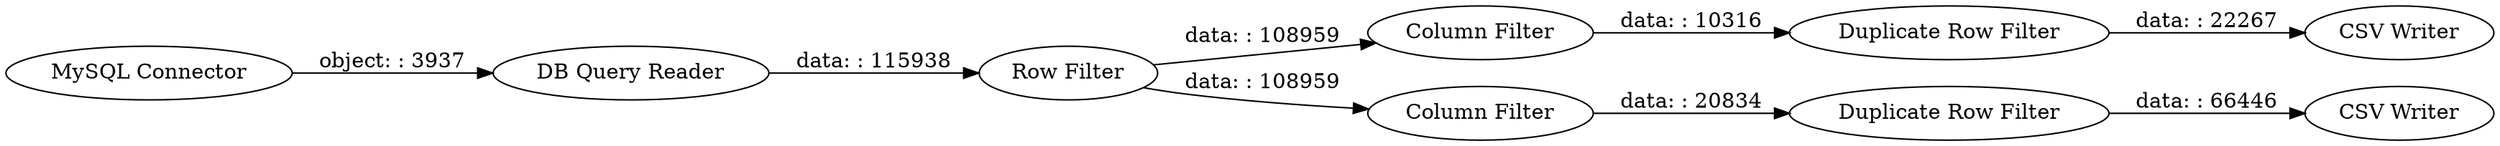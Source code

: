 digraph {
	"-5396998159217159241_10" [label="Column Filter"]
	"-5396998159217159241_4" [label="Duplicate Row Filter"]
	"-5396998159217159241_3" [label="Column Filter"]
	"-5396998159217159241_12" [label="CSV Writer"]
	"-5396998159217159241_8" [label="MySQL Connector"]
	"-5396998159217159241_11" [label="Duplicate Row Filter"]
	"-5396998159217159241_7" [label="CSV Writer"]
	"-5396998159217159241_9" [label="DB Query Reader"]
	"-5396998159217159241_2" [label="Row Filter"]
	"-5396998159217159241_8" -> "-5396998159217159241_9" [label="object: : 3937"]
	"-5396998159217159241_2" -> "-5396998159217159241_3" [label="data: : 108959"]
	"-5396998159217159241_4" -> "-5396998159217159241_7" [label="data: : 66446"]
	"-5396998159217159241_2" -> "-5396998159217159241_10" [label="data: : 108959"]
	"-5396998159217159241_11" -> "-5396998159217159241_12" [label="data: : 22267"]
	"-5396998159217159241_3" -> "-5396998159217159241_4" [label="data: : 20834"]
	"-5396998159217159241_10" -> "-5396998159217159241_11" [label="data: : 10316"]
	"-5396998159217159241_9" -> "-5396998159217159241_2" [label="data: : 115938"]
	rankdir=LR
}
